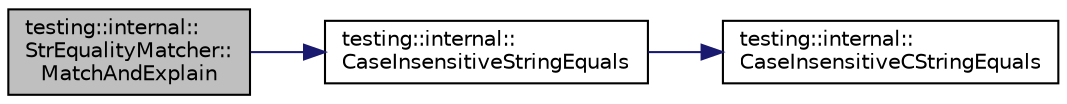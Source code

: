 digraph "testing::internal::StrEqualityMatcher::MatchAndExplain"
{
  edge [fontname="Helvetica",fontsize="10",labelfontname="Helvetica",labelfontsize="10"];
  node [fontname="Helvetica",fontsize="10",shape=record];
  rankdir="LR";
  Node14 [label="testing::internal::\lStrEqualityMatcher::\lMatchAndExplain",height=0.2,width=0.4,color="black", fillcolor="grey75", style="filled", fontcolor="black"];
  Node14 -> Node15 [color="midnightblue",fontsize="10",style="solid",fontname="Helvetica"];
  Node15 [label="testing::internal::\lCaseInsensitiveStringEquals",height=0.2,width=0.4,color="black", fillcolor="white", style="filled",URL="$d0/da7/namespacetesting_1_1internal.html#a383de24b1cca6648c14b03964c0ed843"];
  Node15 -> Node16 [color="midnightblue",fontsize="10",style="solid",fontname="Helvetica"];
  Node16 [label="testing::internal::\lCaseInsensitiveCStringEquals",height=0.2,width=0.4,color="black", fillcolor="white", style="filled",URL="$d0/da7/namespacetesting_1_1internal.html#ad5b31f61a3cc5b4226d3560f5b48f4dd"];
}
